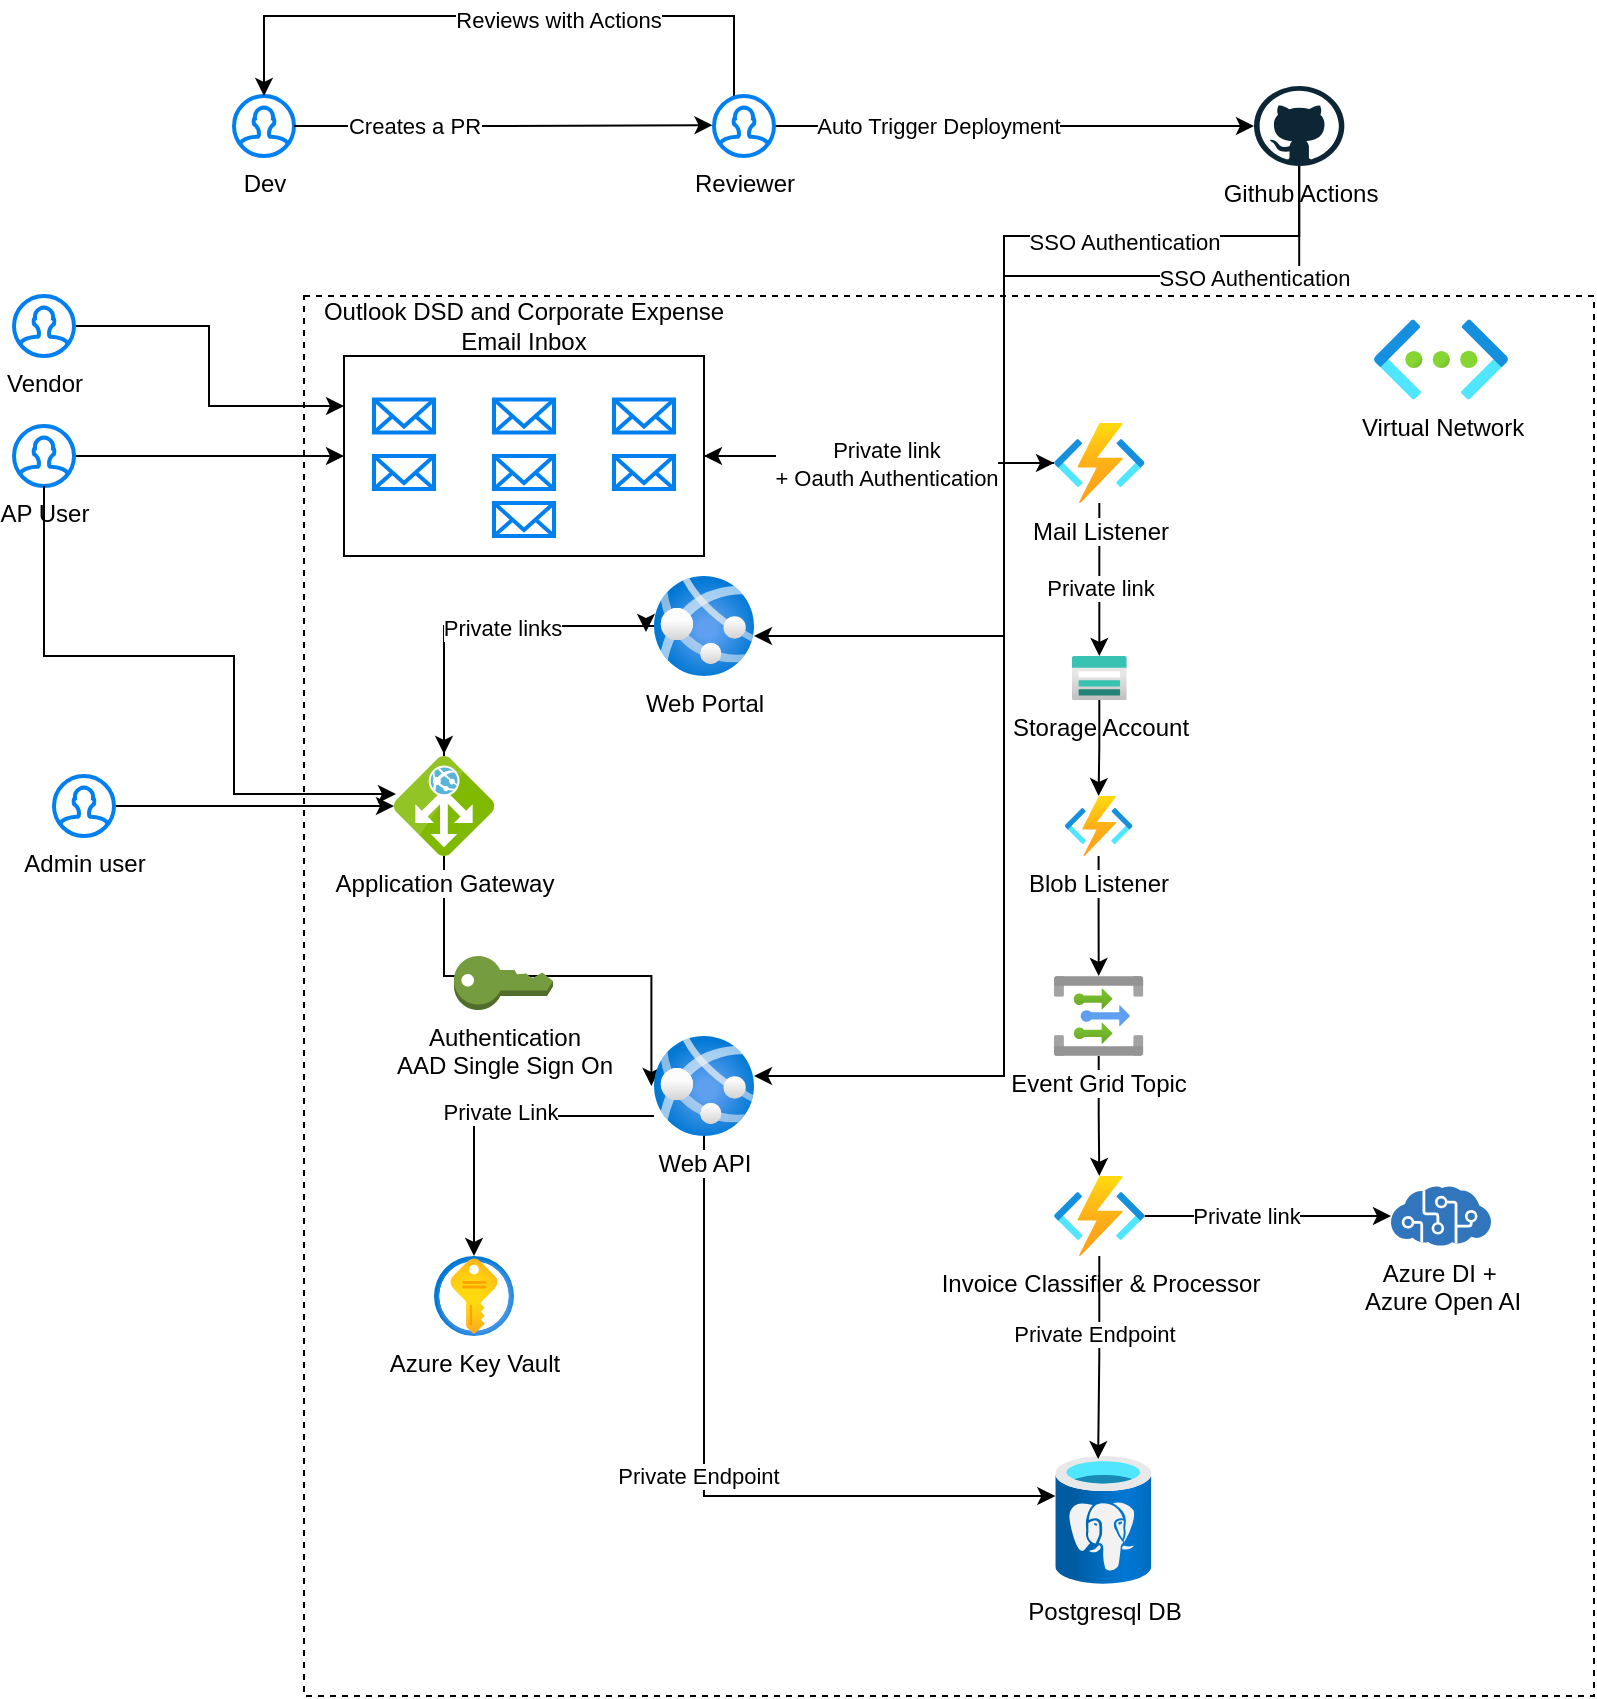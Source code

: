 <mxfile version="24.6.4" type="device">
  <diagram name="Page-1" id="MRbIRcgbJE-VeMgaqCbG">
    <mxGraphModel dx="1434" dy="818" grid="1" gridSize="10" guides="1" tooltips="1" connect="1" arrows="1" fold="1" page="1" pageScale="1" pageWidth="850" pageHeight="1100" math="0" shadow="0">
      <root>
        <mxCell id="0" />
        <mxCell id="1" parent="0" />
        <mxCell id="LMSLpLEVshk23Z4s47nO-23" value="" style="rounded=0;whiteSpace=wrap;html=1;" parent="1" vertex="1">
          <mxGeometry x="435" y="196.5" width="120" height="60" as="geometry" />
        </mxCell>
        <mxCell id="LMSLpLEVshk23Z4s47nO-14" value="" style="rounded=0;whiteSpace=wrap;html=1;dashed=1;" parent="1" vertex="1">
          <mxGeometry x="185" y="160" width="645" height="700" as="geometry" />
        </mxCell>
        <mxCell id="LMSLpLEVshk23Z4s47nO-26" style="edgeStyle=orthogonalEdgeStyle;rounded=0;orthogonalLoop=1;jettySize=auto;html=1;" parent="1" source="LMSLpLEVshk23Z4s47nO-22" target="LMSLpLEVshk23Z4s47nO-24" edge="1">
          <mxGeometry relative="1" as="geometry" />
        </mxCell>
        <mxCell id="LMSLpLEVshk23Z4s47nO-22" value="" style="rounded=0;whiteSpace=wrap;html=1;" parent="1" vertex="1">
          <mxGeometry x="205" y="190" width="180" height="100" as="geometry" />
        </mxCell>
        <mxCell id="LMSLpLEVshk23Z4s47nO-11" style="edgeStyle=orthogonalEdgeStyle;rounded=0;orthogonalLoop=1;jettySize=auto;html=1;entryX=-0.026;entryY=0.5;entryDx=0;entryDy=0;entryPerimeter=0;" parent="1" source="LMSLpLEVshk23Z4s47nO-1" target="LMSLpLEVshk23Z4s47nO-10" edge="1">
          <mxGeometry relative="1" as="geometry">
            <Array as="points">
              <mxPoint x="255" y="500" />
              <mxPoint x="359" y="500" />
            </Array>
          </mxGeometry>
        </mxCell>
        <mxCell id="LMSLpLEVshk23Z4s47nO-1" value="Application Gateway" style="image;sketch=0;aspect=fixed;html=1;points=[];align=center;fontSize=12;image=img/lib/mscae/Application_Gateway.svg;" parent="1" vertex="1">
          <mxGeometry x="230" y="390" width="50" height="50" as="geometry" />
        </mxCell>
        <mxCell id="LMSLpLEVshk23Z4s47nO-3" style="edgeStyle=orthogonalEdgeStyle;rounded=0;orthogonalLoop=1;jettySize=auto;html=1;" parent="1" source="LMSLpLEVshk23Z4s47nO-2" target="LMSLpLEVshk23Z4s47nO-1" edge="1">
          <mxGeometry relative="1" as="geometry" />
        </mxCell>
        <mxCell id="LMSLpLEVshk23Z4s47nO-2" value="Admin user" style="html=1;verticalLabelPosition=bottom;align=center;labelBackgroundColor=#ffffff;verticalAlign=top;strokeWidth=2;strokeColor=#0080F0;shadow=0;dashed=0;shape=mxgraph.ios7.icons.user;" parent="1" vertex="1">
          <mxGeometry x="60" y="400" width="30" height="30" as="geometry" />
        </mxCell>
        <mxCell id="LMSLpLEVshk23Z4s47nO-4" value="Authentication&lt;div&gt;AAD Single Sign On&lt;/div&gt;" style="outlineConnect=0;dashed=0;verticalLabelPosition=bottom;verticalAlign=top;align=center;html=1;shape=mxgraph.aws3.add_on;fillColor=#759C3E;gradientColor=none;" parent="1" vertex="1">
          <mxGeometry x="260" y="490" width="49.5" height="27" as="geometry" />
        </mxCell>
        <mxCell id="LMSLpLEVshk23Z4s47nO-6" value="Web Portal" style="image;aspect=fixed;html=1;points=[];align=center;fontSize=12;image=img/lib/azure2/app_services/App_Services.svg;" parent="1" vertex="1">
          <mxGeometry x="360" y="300" width="50" height="50" as="geometry" />
        </mxCell>
        <mxCell id="LMSLpLEVshk23Z4s47nO-8" style="edgeStyle=orthogonalEdgeStyle;rounded=0;orthogonalLoop=1;jettySize=auto;html=1;entryX=0.5;entryY=-0.02;entryDx=0;entryDy=0;entryPerimeter=0;" parent="1" source="LMSLpLEVshk23Z4s47nO-6" target="LMSLpLEVshk23Z4s47nO-1" edge="1">
          <mxGeometry relative="1" as="geometry" />
        </mxCell>
        <mxCell id="LMSLpLEVshk23Z4s47nO-9" style="edgeStyle=orthogonalEdgeStyle;rounded=0;orthogonalLoop=1;jettySize=auto;html=1;entryX=-0.08;entryY=0.56;entryDx=0;entryDy=0;entryPerimeter=0;" parent="1" source="LMSLpLEVshk23Z4s47nO-1" target="LMSLpLEVshk23Z4s47nO-6" edge="1">
          <mxGeometry relative="1" as="geometry">
            <Array as="points">
              <mxPoint x="255" y="325" />
              <mxPoint x="356" y="325" />
            </Array>
          </mxGeometry>
        </mxCell>
        <mxCell id="LMSLpLEVshk23Z4s47nO-12" value="Private links" style="edgeLabel;html=1;align=center;verticalAlign=middle;resizable=0;points=[];" parent="LMSLpLEVshk23Z4s47nO-9" vertex="1" connectable="0">
          <mxGeometry x="0.111" y="-1" relative="1" as="geometry">
            <mxPoint as="offset" />
          </mxGeometry>
        </mxCell>
        <mxCell id="LMSLpLEVshk23Z4s47nO-38" style="edgeStyle=orthogonalEdgeStyle;rounded=0;orthogonalLoop=1;jettySize=auto;html=1;" parent="1" source="LMSLpLEVshk23Z4s47nO-10" target="LMSLpLEVshk23Z4s47nO-35" edge="1">
          <mxGeometry relative="1" as="geometry">
            <Array as="points">
              <mxPoint x="385" y="760" />
            </Array>
          </mxGeometry>
        </mxCell>
        <mxCell id="LMSLpLEVshk23Z4s47nO-39" value="Private Endpoint" style="edgeLabel;html=1;align=center;verticalAlign=middle;resizable=0;points=[];" parent="LMSLpLEVshk23Z4s47nO-38" vertex="1" connectable="0">
          <mxGeometry x="-0.044" y="-3" relative="1" as="geometry">
            <mxPoint as="offset" />
          </mxGeometry>
        </mxCell>
        <mxCell id="LMSLpLEVshk23Z4s47nO-47" style="edgeStyle=orthogonalEdgeStyle;rounded=0;orthogonalLoop=1;jettySize=auto;html=1;" parent="1" source="LMSLpLEVshk23Z4s47nO-10" target="LMSLpLEVshk23Z4s47nO-46" edge="1">
          <mxGeometry relative="1" as="geometry">
            <Array as="points">
              <mxPoint x="270" y="570" />
            </Array>
          </mxGeometry>
        </mxCell>
        <mxCell id="LMSLpLEVshk23Z4s47nO-48" value="Private Link" style="edgeLabel;html=1;align=center;verticalAlign=middle;resizable=0;points=[];" parent="LMSLpLEVshk23Z4s47nO-47" vertex="1" connectable="0">
          <mxGeometry x="-0.034" y="-2" relative="1" as="geometry">
            <mxPoint as="offset" />
          </mxGeometry>
        </mxCell>
        <mxCell id="LMSLpLEVshk23Z4s47nO-10" value="Web API" style="image;aspect=fixed;html=1;points=[];align=center;fontSize=12;image=img/lib/azure2/app_services/App_Services.svg;" parent="1" vertex="1">
          <mxGeometry x="360" y="530" width="50" height="50" as="geometry" />
        </mxCell>
        <mxCell id="LMSLpLEVshk23Z4s47nO-13" value="Virtual Network" style="image;aspect=fixed;html=1;points=[];align=center;fontSize=12;image=img/lib/azure2/networking/Virtual_Networks.svg;" parent="1" vertex="1">
          <mxGeometry x="720" y="171.75" width="67" height="40" as="geometry" />
        </mxCell>
        <mxCell id="LMSLpLEVshk23Z4s47nO-15" value="" style="html=1;verticalLabelPosition=bottom;align=center;labelBackgroundColor=#ffffff;verticalAlign=top;strokeWidth=2;strokeColor=#0080F0;shadow=0;dashed=0;shape=mxgraph.ios7.icons.mail;" parent="1" vertex="1">
          <mxGeometry x="220" y="211.75" width="30" height="16.5" as="geometry" />
        </mxCell>
        <mxCell id="LMSLpLEVshk23Z4s47nO-16" value="" style="html=1;verticalLabelPosition=bottom;align=center;labelBackgroundColor=#ffffff;verticalAlign=top;strokeWidth=2;strokeColor=#0080F0;shadow=0;dashed=0;shape=mxgraph.ios7.icons.mail;" parent="1" vertex="1">
          <mxGeometry x="280" y="211.75" width="30" height="16.5" as="geometry" />
        </mxCell>
        <mxCell id="LMSLpLEVshk23Z4s47nO-17" value="" style="html=1;verticalLabelPosition=bottom;align=center;labelBackgroundColor=#ffffff;verticalAlign=top;strokeWidth=2;strokeColor=#0080F0;shadow=0;dashed=0;shape=mxgraph.ios7.icons.mail;" parent="1" vertex="1">
          <mxGeometry x="340" y="211.75" width="30" height="16.5" as="geometry" />
        </mxCell>
        <mxCell id="LMSLpLEVshk23Z4s47nO-18" value="" style="html=1;verticalLabelPosition=bottom;align=center;labelBackgroundColor=#ffffff;verticalAlign=top;strokeWidth=2;strokeColor=#0080F0;shadow=0;dashed=0;shape=mxgraph.ios7.icons.mail;" parent="1" vertex="1">
          <mxGeometry x="340" y="240" width="30" height="16.5" as="geometry" />
        </mxCell>
        <mxCell id="LMSLpLEVshk23Z4s47nO-19" value="" style="html=1;verticalLabelPosition=bottom;align=center;labelBackgroundColor=#ffffff;verticalAlign=top;strokeWidth=2;strokeColor=#0080F0;shadow=0;dashed=0;shape=mxgraph.ios7.icons.mail;" parent="1" vertex="1">
          <mxGeometry x="280" y="240" width="30" height="16.5" as="geometry" />
        </mxCell>
        <mxCell id="LMSLpLEVshk23Z4s47nO-20" value="" style="html=1;verticalLabelPosition=bottom;align=center;labelBackgroundColor=#ffffff;verticalAlign=top;strokeWidth=2;strokeColor=#0080F0;shadow=0;dashed=0;shape=mxgraph.ios7.icons.mail;" parent="1" vertex="1">
          <mxGeometry x="220" y="240" width="30" height="16.5" as="geometry" />
        </mxCell>
        <mxCell id="LMSLpLEVshk23Z4s47nO-21" value="" style="html=1;verticalLabelPosition=bottom;align=center;labelBackgroundColor=#ffffff;verticalAlign=top;strokeWidth=2;strokeColor=#0080F0;shadow=0;dashed=0;shape=mxgraph.ios7.icons.mail;" parent="1" vertex="1">
          <mxGeometry x="280" y="263.5" width="30" height="16.5" as="geometry" />
        </mxCell>
        <mxCell id="LMSLpLEVshk23Z4s47nO-25" style="edgeStyle=orthogonalEdgeStyle;rounded=0;orthogonalLoop=1;jettySize=auto;html=1;" parent="1" source="LMSLpLEVshk23Z4s47nO-24" target="LMSLpLEVshk23Z4s47nO-22" edge="1">
          <mxGeometry relative="1" as="geometry" />
        </mxCell>
        <mxCell id="LMSLpLEVshk23Z4s47nO-27" value="Private link&lt;div&gt;+ Oauth Authentication&lt;/div&gt;" style="edgeLabel;html=1;align=center;verticalAlign=middle;resizable=0;points=[];" parent="LMSLpLEVshk23Z4s47nO-25" vertex="1" connectable="0">
          <mxGeometry x="-0.019" y="-3" relative="1" as="geometry">
            <mxPoint as="offset" />
          </mxGeometry>
        </mxCell>
        <mxCell id="LMSLpLEVshk23Z4s47nO-33" style="edgeStyle=orthogonalEdgeStyle;rounded=0;orthogonalLoop=1;jettySize=auto;html=1;" parent="1" source="LMSLpLEVshk23Z4s47nO-24" target="LMSLpLEVshk23Z4s47nO-32" edge="1">
          <mxGeometry relative="1" as="geometry" />
        </mxCell>
        <mxCell id="LMSLpLEVshk23Z4s47nO-43" value="Private link" style="edgeLabel;html=1;align=center;verticalAlign=middle;resizable=0;points=[];" parent="LMSLpLEVshk23Z4s47nO-33" vertex="1" connectable="0">
          <mxGeometry x="0.102" relative="1" as="geometry">
            <mxPoint as="offset" />
          </mxGeometry>
        </mxCell>
        <mxCell id="LMSLpLEVshk23Z4s47nO-24" value="Mail Listener" style="image;aspect=fixed;html=1;points=[];align=center;fontSize=12;image=img/lib/azure2/compute/Function_Apps.svg;" parent="1" vertex="1">
          <mxGeometry x="560" y="223.5" width="45.33" height="40" as="geometry" />
        </mxCell>
        <mxCell id="LMSLpLEVshk23Z4s47nO-41" style="edgeStyle=orthogonalEdgeStyle;rounded=0;orthogonalLoop=1;jettySize=auto;html=1;" parent="1" source="LMSLpLEVshk23Z4s47nO-28" target="LMSLpLEVshk23Z4s47nO-40" edge="1">
          <mxGeometry relative="1" as="geometry" />
        </mxCell>
        <mxCell id="LMSLpLEVshk23Z4s47nO-42" value="Private link" style="edgeLabel;html=1;align=center;verticalAlign=middle;resizable=0;points=[];" parent="LMSLpLEVshk23Z4s47nO-41" vertex="1" connectable="0">
          <mxGeometry x="-0.186" relative="1" as="geometry">
            <mxPoint as="offset" />
          </mxGeometry>
        </mxCell>
        <mxCell id="LMSLpLEVshk23Z4s47nO-28" value="Invoice Classifier &amp;amp; Processor" style="image;aspect=fixed;html=1;points=[];align=center;fontSize=12;image=img/lib/azure2/compute/Function_Apps.svg;" parent="1" vertex="1">
          <mxGeometry x="559.99" y="600" width="45.33" height="40" as="geometry" />
        </mxCell>
        <mxCell id="LMSLpLEVshk23Z4s47nO-31" style="edgeStyle=orthogonalEdgeStyle;rounded=0;orthogonalLoop=1;jettySize=auto;html=1;" parent="1" source="LMSLpLEVshk23Z4s47nO-29" target="LMSLpLEVshk23Z4s47nO-28" edge="1">
          <mxGeometry relative="1" as="geometry" />
        </mxCell>
        <mxCell id="LMSLpLEVshk23Z4s47nO-29" value="Event Grid Topic" style="image;aspect=fixed;html=1;points=[];align=center;fontSize=12;image=img/lib/azure2/integration/Event_Grid_Topics.svg;" parent="1" vertex="1">
          <mxGeometry x="559.99" y="500" width="44.67" height="40" as="geometry" />
        </mxCell>
        <mxCell id="LMSLpLEVshk23Z4s47nO-34" style="edgeStyle=orthogonalEdgeStyle;rounded=0;orthogonalLoop=1;jettySize=auto;html=1;" parent="1" source="LMSLpLEVshk23Z4s47nO-44" target="LMSLpLEVshk23Z4s47nO-29" edge="1">
          <mxGeometry relative="1" as="geometry" />
        </mxCell>
        <mxCell id="LMSLpLEVshk23Z4s47nO-32" value="Storage Account" style="image;aspect=fixed;html=1;points=[];align=center;fontSize=12;image=img/lib/azure2/storage/Storage_Accounts.svg;" parent="1" vertex="1">
          <mxGeometry x="568.91" y="340" width="27.5" height="22" as="geometry" />
        </mxCell>
        <mxCell id="LMSLpLEVshk23Z4s47nO-35" value="Postgresql DB" style="image;aspect=fixed;html=1;points=[];align=center;fontSize=12;image=img/lib/azure2/databases/Azure_Database_PostgreSQL_Server.svg;" parent="1" vertex="1">
          <mxGeometry x="560.66" y="740" width="48" height="64" as="geometry" />
        </mxCell>
        <mxCell id="LMSLpLEVshk23Z4s47nO-36" style="edgeStyle=orthogonalEdgeStyle;rounded=0;orthogonalLoop=1;jettySize=auto;html=1;entryX=0.446;entryY=0.024;entryDx=0;entryDy=0;entryPerimeter=0;" parent="1" source="LMSLpLEVshk23Z4s47nO-28" target="LMSLpLEVshk23Z4s47nO-35" edge="1">
          <mxGeometry relative="1" as="geometry" />
        </mxCell>
        <mxCell id="LMSLpLEVshk23Z4s47nO-37" value="Private Endpoint" style="edgeLabel;html=1;align=center;verticalAlign=middle;resizable=0;points=[];" parent="LMSLpLEVshk23Z4s47nO-36" vertex="1" connectable="0">
          <mxGeometry x="-0.234" y="-3" relative="1" as="geometry">
            <mxPoint as="offset" />
          </mxGeometry>
        </mxCell>
        <mxCell id="LMSLpLEVshk23Z4s47nO-40" value="Azure DI +&amp;nbsp;&lt;div&gt;Azure Open AI&lt;/div&gt;" style="image;sketch=0;aspect=fixed;html=1;points=[];align=center;fontSize=12;image=img/lib/mscae/Cognitive_Services.svg;" parent="1" vertex="1">
          <mxGeometry x="728.5" y="605" width="50" height="30" as="geometry" />
        </mxCell>
        <mxCell id="LMSLpLEVshk23Z4s47nO-45" value="" style="edgeStyle=orthogonalEdgeStyle;rounded=0;orthogonalLoop=1;jettySize=auto;html=1;" parent="1" source="LMSLpLEVshk23Z4s47nO-32" target="LMSLpLEVshk23Z4s47nO-44" edge="1">
          <mxGeometry relative="1" as="geometry">
            <mxPoint x="583" y="362" as="sourcePoint" />
            <mxPoint x="582" y="470" as="targetPoint" />
          </mxGeometry>
        </mxCell>
        <mxCell id="LMSLpLEVshk23Z4s47nO-44" value="Blob Listener" style="image;aspect=fixed;html=1;points=[];align=center;fontSize=12;image=img/lib/azure2/compute/Function_Apps.svg;" parent="1" vertex="1">
          <mxGeometry x="565.32" y="410" width="34" height="30" as="geometry" />
        </mxCell>
        <mxCell id="LMSLpLEVshk23Z4s47nO-46" value="Azure Key Vault" style="image;aspect=fixed;html=1;points=[];align=center;fontSize=12;image=img/lib/azure2/security/Key_Vaults.svg;" parent="1" vertex="1">
          <mxGeometry x="250" y="640" width="40" height="40" as="geometry" />
        </mxCell>
        <mxCell id="LMSLpLEVshk23Z4s47nO-50" value="Github Actions" style="dashed=0;outlineConnect=0;html=1;align=center;labelPosition=center;verticalLabelPosition=bottom;verticalAlign=top;shape=mxgraph.weblogos.github" parent="1" vertex="1">
          <mxGeometry x="660" y="55" width="45.18" height="40" as="geometry" />
        </mxCell>
        <mxCell id="LMSLpLEVshk23Z4s47nO-51" value="Dev" style="html=1;verticalLabelPosition=bottom;align=center;labelBackgroundColor=#ffffff;verticalAlign=top;strokeWidth=2;strokeColor=#0080F0;shadow=0;dashed=0;shape=mxgraph.ios7.icons.user;" parent="1" vertex="1">
          <mxGeometry x="150" y="60" width="30" height="30" as="geometry" />
        </mxCell>
        <mxCell id="LMSLpLEVshk23Z4s47nO-55" style="edgeStyle=orthogonalEdgeStyle;rounded=0;orthogonalLoop=1;jettySize=auto;html=1;" parent="1" source="LMSLpLEVshk23Z4s47nO-52" target="LMSLpLEVshk23Z4s47nO-51" edge="1">
          <mxGeometry relative="1" as="geometry">
            <Array as="points">
              <mxPoint x="400" y="20" />
              <mxPoint x="165" y="20" />
            </Array>
          </mxGeometry>
        </mxCell>
        <mxCell id="LMSLpLEVshk23Z4s47nO-56" value="Reviews with Actions" style="edgeLabel;html=1;align=center;verticalAlign=middle;resizable=0;points=[];" parent="LMSLpLEVshk23Z4s47nO-55" vertex="1" connectable="0">
          <mxGeometry x="-0.184" y="2" relative="1" as="geometry">
            <mxPoint as="offset" />
          </mxGeometry>
        </mxCell>
        <mxCell id="LMSLpLEVshk23Z4s47nO-57" style="edgeStyle=orthogonalEdgeStyle;rounded=0;orthogonalLoop=1;jettySize=auto;html=1;" parent="1" source="LMSLpLEVshk23Z4s47nO-52" target="LMSLpLEVshk23Z4s47nO-50" edge="1">
          <mxGeometry relative="1" as="geometry" />
        </mxCell>
        <mxCell id="LMSLpLEVshk23Z4s47nO-58" value="Auto Trigger Deployment" style="edgeLabel;html=1;align=center;verticalAlign=middle;resizable=0;points=[];" parent="LMSLpLEVshk23Z4s47nO-57" vertex="1" connectable="0">
          <mxGeometry x="-0.317" relative="1" as="geometry">
            <mxPoint as="offset" />
          </mxGeometry>
        </mxCell>
        <mxCell id="LMSLpLEVshk23Z4s47nO-52" value="Reviewer" style="html=1;verticalLabelPosition=bottom;align=center;labelBackgroundColor=#ffffff;verticalAlign=top;strokeWidth=2;strokeColor=#0080F0;shadow=0;dashed=0;shape=mxgraph.ios7.icons.user;" parent="1" vertex="1">
          <mxGeometry x="390" y="60" width="30" height="30" as="geometry" />
        </mxCell>
        <mxCell id="LMSLpLEVshk23Z4s47nO-53" style="edgeStyle=orthogonalEdgeStyle;rounded=0;orthogonalLoop=1;jettySize=auto;html=1;entryX=-0.024;entryY=0.487;entryDx=0;entryDy=0;entryPerimeter=0;" parent="1" source="LMSLpLEVshk23Z4s47nO-51" target="LMSLpLEVshk23Z4s47nO-52" edge="1">
          <mxGeometry relative="1" as="geometry" />
        </mxCell>
        <mxCell id="LMSLpLEVshk23Z4s47nO-54" value="Creates a PR" style="edgeLabel;html=1;align=center;verticalAlign=middle;resizable=0;points=[];" parent="LMSLpLEVshk23Z4s47nO-53" vertex="1" connectable="0">
          <mxGeometry x="-0.43" relative="1" as="geometry">
            <mxPoint as="offset" />
          </mxGeometry>
        </mxCell>
        <mxCell id="LMSLpLEVshk23Z4s47nO-59" style="edgeStyle=orthogonalEdgeStyle;rounded=0;orthogonalLoop=1;jettySize=auto;html=1;entryX=1;entryY=0.6;entryDx=0;entryDy=0;entryPerimeter=0;" parent="1" source="LMSLpLEVshk23Z4s47nO-50" target="LMSLpLEVshk23Z4s47nO-6" edge="1">
          <mxGeometry relative="1" as="geometry">
            <Array as="points">
              <mxPoint x="683" y="130" />
              <mxPoint x="535" y="130" />
              <mxPoint x="535" y="330" />
            </Array>
          </mxGeometry>
        </mxCell>
        <mxCell id="LMSLpLEVshk23Z4s47nO-60" value="SSO Authentication" style="edgeLabel;html=1;align=center;verticalAlign=middle;resizable=0;points=[];" parent="LMSLpLEVshk23Z4s47nO-59" vertex="1" connectable="0">
          <mxGeometry x="-0.517" y="3" relative="1" as="geometry">
            <mxPoint as="offset" />
          </mxGeometry>
        </mxCell>
        <mxCell id="LMSLpLEVshk23Z4s47nO-61" style="edgeStyle=orthogonalEdgeStyle;rounded=0;orthogonalLoop=1;jettySize=auto;html=1;entryX=1;entryY=0.4;entryDx=0;entryDy=0;entryPerimeter=0;" parent="1" source="LMSLpLEVshk23Z4s47nO-50" target="LMSLpLEVshk23Z4s47nO-10" edge="1">
          <mxGeometry relative="1" as="geometry">
            <Array as="points">
              <mxPoint x="683" y="150" />
              <mxPoint x="535" y="150" />
              <mxPoint x="535" y="550" />
            </Array>
          </mxGeometry>
        </mxCell>
        <mxCell id="LMSLpLEVshk23Z4s47nO-62" value="SSO Authentication" style="edgeLabel;html=1;align=center;verticalAlign=middle;resizable=0;points=[];" parent="LMSLpLEVshk23Z4s47nO-61" vertex="1" connectable="0">
          <mxGeometry x="-0.787" y="1" relative="1" as="geometry">
            <mxPoint as="offset" />
          </mxGeometry>
        </mxCell>
        <mxCell id="LMSLpLEVshk23Z4s47nO-63" value="Outlook DSD and Corporate Expense Email Inbox" style="text;html=1;align=center;verticalAlign=middle;whiteSpace=wrap;rounded=0;" parent="1" vertex="1">
          <mxGeometry x="180" y="160" width="230" height="30" as="geometry" />
        </mxCell>
        <mxCell id="LMSLpLEVshk23Z4s47nO-65" style="edgeStyle=orthogonalEdgeStyle;rounded=0;orthogonalLoop=1;jettySize=auto;html=1;" parent="1" source="LMSLpLEVshk23Z4s47nO-64" target="LMSLpLEVshk23Z4s47nO-22" edge="1">
          <mxGeometry relative="1" as="geometry" />
        </mxCell>
        <mxCell id="LMSLpLEVshk23Z4s47nO-64" value="AP User" style="html=1;verticalLabelPosition=bottom;align=center;labelBackgroundColor=#ffffff;verticalAlign=top;strokeWidth=2;strokeColor=#0080F0;shadow=0;dashed=0;shape=mxgraph.ios7.icons.user;" parent="1" vertex="1">
          <mxGeometry x="40" y="225" width="30" height="30" as="geometry" />
        </mxCell>
        <mxCell id="l0Dubt6GowrFwtCZz6OE-2" style="edgeStyle=orthogonalEdgeStyle;rounded=0;orthogonalLoop=1;jettySize=auto;html=1;entryX=0;entryY=0.25;entryDx=0;entryDy=0;" edge="1" parent="1" source="l0Dubt6GowrFwtCZz6OE-1" target="LMSLpLEVshk23Z4s47nO-22">
          <mxGeometry relative="1" as="geometry" />
        </mxCell>
        <mxCell id="l0Dubt6GowrFwtCZz6OE-1" value="Vendor" style="html=1;verticalLabelPosition=bottom;align=center;labelBackgroundColor=#ffffff;verticalAlign=top;strokeWidth=2;strokeColor=#0080F0;shadow=0;dashed=0;shape=mxgraph.ios7.icons.user;" vertex="1" parent="1">
          <mxGeometry x="40" y="160" width="30" height="30" as="geometry" />
        </mxCell>
        <mxCell id="l0Dubt6GowrFwtCZz6OE-3" style="edgeStyle=orthogonalEdgeStyle;rounded=0;orthogonalLoop=1;jettySize=auto;html=1;entryX=0.02;entryY=0.38;entryDx=0;entryDy=0;entryPerimeter=0;" edge="1" parent="1" source="LMSLpLEVshk23Z4s47nO-64" target="LMSLpLEVshk23Z4s47nO-1">
          <mxGeometry relative="1" as="geometry">
            <Array as="points">
              <mxPoint x="55" y="340" />
              <mxPoint x="150" y="340" />
              <mxPoint x="150" y="409" />
            </Array>
          </mxGeometry>
        </mxCell>
      </root>
    </mxGraphModel>
  </diagram>
</mxfile>

